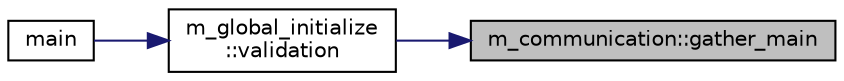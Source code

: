 digraph "m_communication::gather_main"
{
 // LATEX_PDF_SIZE
  edge [fontname="Helvetica",fontsize="10",labelfontname="Helvetica",labelfontsize="10"];
  node [fontname="Helvetica",fontsize="10",shape=record];
  rankdir="RL";
  Node1 [label="m_communication::gather_main",height=0.2,width=0.4,color="black", fillcolor="grey75", style="filled", fontcolor="black",tooltip="================================================================================="];
  Node1 -> Node2 [dir="back",color="midnightblue",fontsize="10",style="solid",fontname="Helvetica"];
  Node2 [label="m_global_initialize\l::validation",height=0.2,width=0.4,color="black", fillcolor="white", style="filled",URL="$namespacem__global__initialize.html#adc03e806f7c4ea1bc44e7e6e0da4b048",tooltip="====================================================================="];
  Node2 -> Node3 [dir="back",color="midnightblue",fontsize="10",style="solid",fontname="Helvetica"];
  Node3 [label="main",height=0.2,width=0.4,color="black", fillcolor="white", style="filled",URL="$main_8f90.html#a8ec2266d83cd6c0b762cbcbc92c0af3d",tooltip="%%%%%%%%%%%%%%%%%%%%%%%%%%%%%%%%%%%%%%%%%%%%%%%%%%%%%%%%%%%%%%%%%%%%%%"];
}
